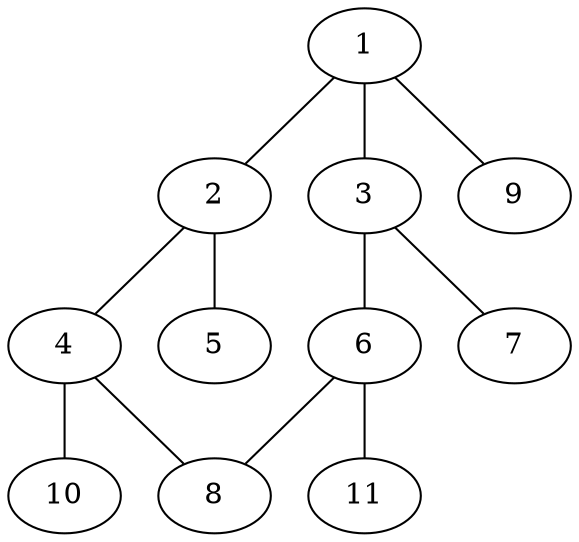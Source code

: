 graph molecule_1222 {
	1	 [chem=C];
	2	 [chem=C];
	1 -- 2	 [valence=1];
	3	 [chem=C];
	1 -- 3	 [valence=2];
	9	 [chem=H];
	1 -- 9	 [valence=1];
	4	 [chem=C];
	2 -- 4	 [valence=2];
	5	 [chem=Cl];
	2 -- 5	 [valence=1];
	6	 [chem=C];
	3 -- 6	 [valence=1];
	7	 [chem=Cl];
	3 -- 7	 [valence=1];
	8	 [chem=N];
	4 -- 8	 [valence=1];
	10	 [chem=H];
	4 -- 10	 [valence=1];
	6 -- 8	 [valence=2];
	11	 [chem=H];
	6 -- 11	 [valence=1];
}

